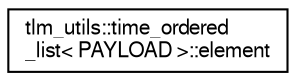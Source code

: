 digraph "Graphical Class Hierarchy"
{
  edge [fontname="FreeSans",fontsize="10",labelfontname="FreeSans",labelfontsize="10"];
  node [fontname="FreeSans",fontsize="10",shape=record];
  rankdir="LR";
  Node0 [label="tlm_utils::time_ordered\l_list\< PAYLOAD \>::element",height=0.2,width=0.4,color="black", fillcolor="white", style="filled",URL="$a02655.html"];
}
